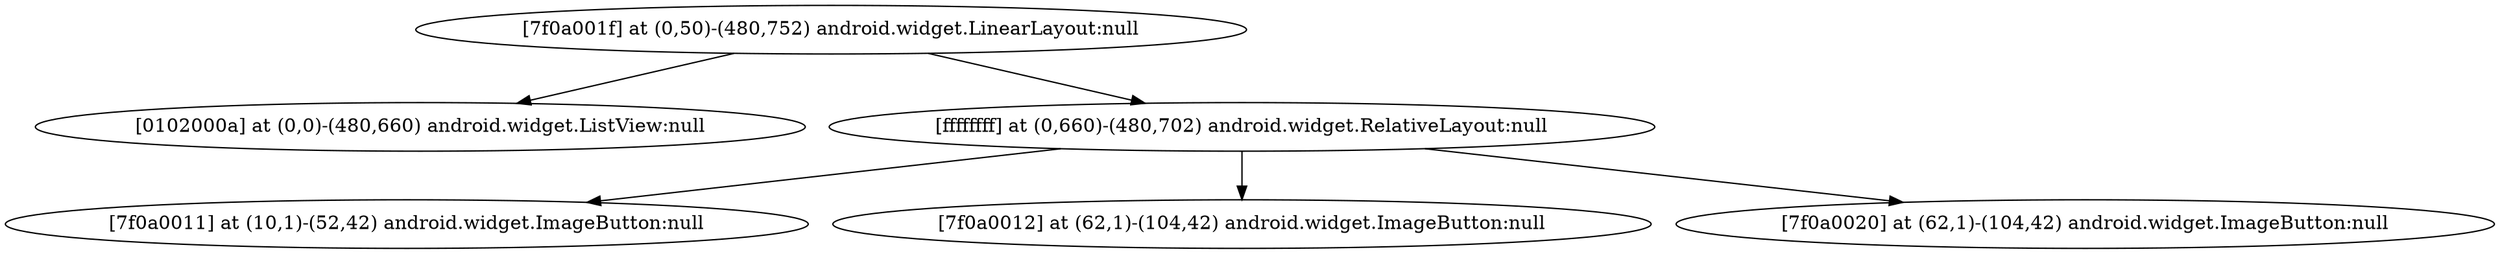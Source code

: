 strict digraph G {
  1 [ label="[7f0a001f] at (0,50)-(480,752) android.widget.LinearLayout:null" ];
  2 [ label="[0102000a] at (0,0)-(480,660) android.widget.ListView:null" ];
  3 [ label="[ffffffff] at (0,660)-(480,702) android.widget.RelativeLayout:null" ];
  4 [ label="[7f0a0011] at (10,1)-(52,42) android.widget.ImageButton:null" ];
  5 [ label="[7f0a0012] at (62,1)-(104,42) android.widget.ImageButton:null" ];
  6 [ label="[7f0a0020] at (62,1)-(104,42) android.widget.ImageButton:null" ];
  1 -> 2;
  1 -> 3;
  3 -> 4;
  3 -> 5;
  3 -> 6;
}
